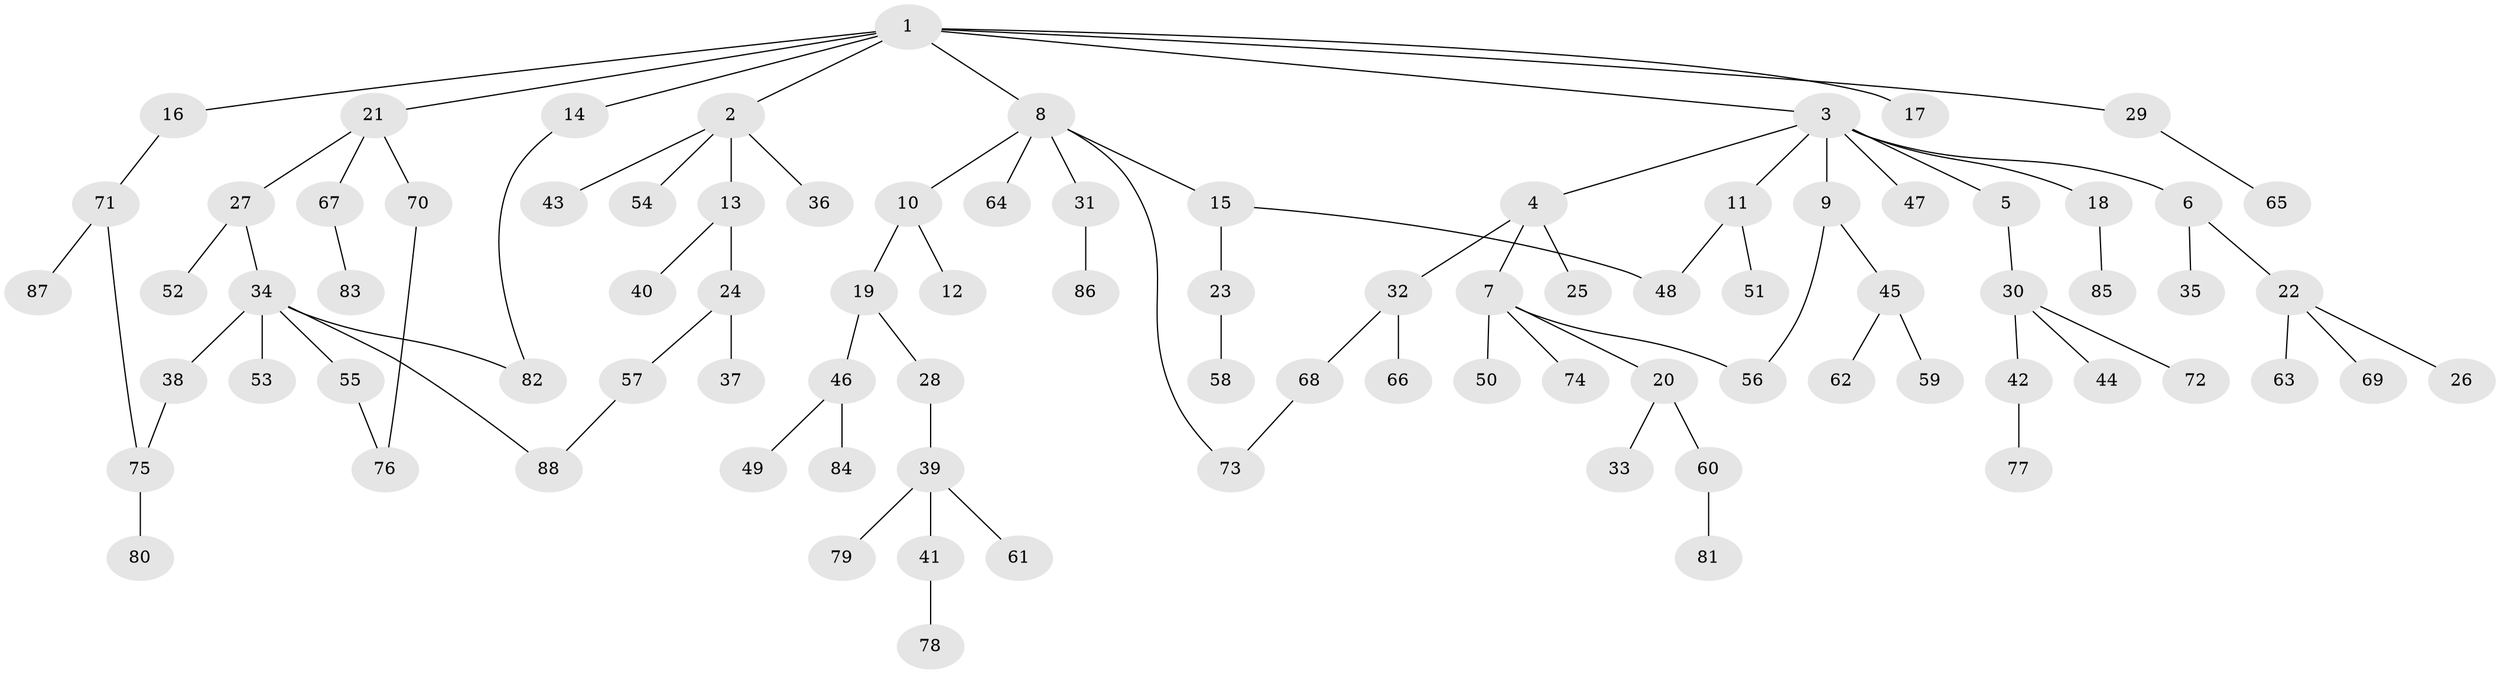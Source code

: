 // coarse degree distribution, {13: 0.022727272727272728, 1: 0.5909090909090909, 6: 0.022727272727272728, 7: 0.022727272727272728, 2: 0.29545454545454547, 5: 0.022727272727272728, 9: 0.022727272727272728}
// Generated by graph-tools (version 1.1) at 2025/45/03/04/25 21:45:14]
// undirected, 88 vertices, 94 edges
graph export_dot {
graph [start="1"]
  node [color=gray90,style=filled];
  1;
  2;
  3;
  4;
  5;
  6;
  7;
  8;
  9;
  10;
  11;
  12;
  13;
  14;
  15;
  16;
  17;
  18;
  19;
  20;
  21;
  22;
  23;
  24;
  25;
  26;
  27;
  28;
  29;
  30;
  31;
  32;
  33;
  34;
  35;
  36;
  37;
  38;
  39;
  40;
  41;
  42;
  43;
  44;
  45;
  46;
  47;
  48;
  49;
  50;
  51;
  52;
  53;
  54;
  55;
  56;
  57;
  58;
  59;
  60;
  61;
  62;
  63;
  64;
  65;
  66;
  67;
  68;
  69;
  70;
  71;
  72;
  73;
  74;
  75;
  76;
  77;
  78;
  79;
  80;
  81;
  82;
  83;
  84;
  85;
  86;
  87;
  88;
  1 -- 2;
  1 -- 3;
  1 -- 8;
  1 -- 14;
  1 -- 16;
  1 -- 17;
  1 -- 21;
  1 -- 29;
  2 -- 13;
  2 -- 36;
  2 -- 43;
  2 -- 54;
  3 -- 4;
  3 -- 5;
  3 -- 6;
  3 -- 9;
  3 -- 11;
  3 -- 18;
  3 -- 47;
  4 -- 7;
  4 -- 25;
  4 -- 32;
  5 -- 30;
  6 -- 22;
  6 -- 35;
  7 -- 20;
  7 -- 50;
  7 -- 74;
  7 -- 56;
  8 -- 10;
  8 -- 15;
  8 -- 31;
  8 -- 64;
  8 -- 73;
  9 -- 45;
  9 -- 56;
  10 -- 12;
  10 -- 19;
  11 -- 48;
  11 -- 51;
  13 -- 24;
  13 -- 40;
  14 -- 82;
  15 -- 23;
  15 -- 48;
  16 -- 71;
  18 -- 85;
  19 -- 28;
  19 -- 46;
  20 -- 33;
  20 -- 60;
  21 -- 27;
  21 -- 67;
  21 -- 70;
  22 -- 26;
  22 -- 63;
  22 -- 69;
  23 -- 58;
  24 -- 37;
  24 -- 57;
  27 -- 34;
  27 -- 52;
  28 -- 39;
  29 -- 65;
  30 -- 42;
  30 -- 44;
  30 -- 72;
  31 -- 86;
  32 -- 66;
  32 -- 68;
  34 -- 38;
  34 -- 53;
  34 -- 55;
  34 -- 82;
  34 -- 88;
  38 -- 75;
  39 -- 41;
  39 -- 61;
  39 -- 79;
  41 -- 78;
  42 -- 77;
  45 -- 59;
  45 -- 62;
  46 -- 49;
  46 -- 84;
  55 -- 76;
  57 -- 88;
  60 -- 81;
  67 -- 83;
  68 -- 73;
  70 -- 76;
  71 -- 87;
  71 -- 75;
  75 -- 80;
}

